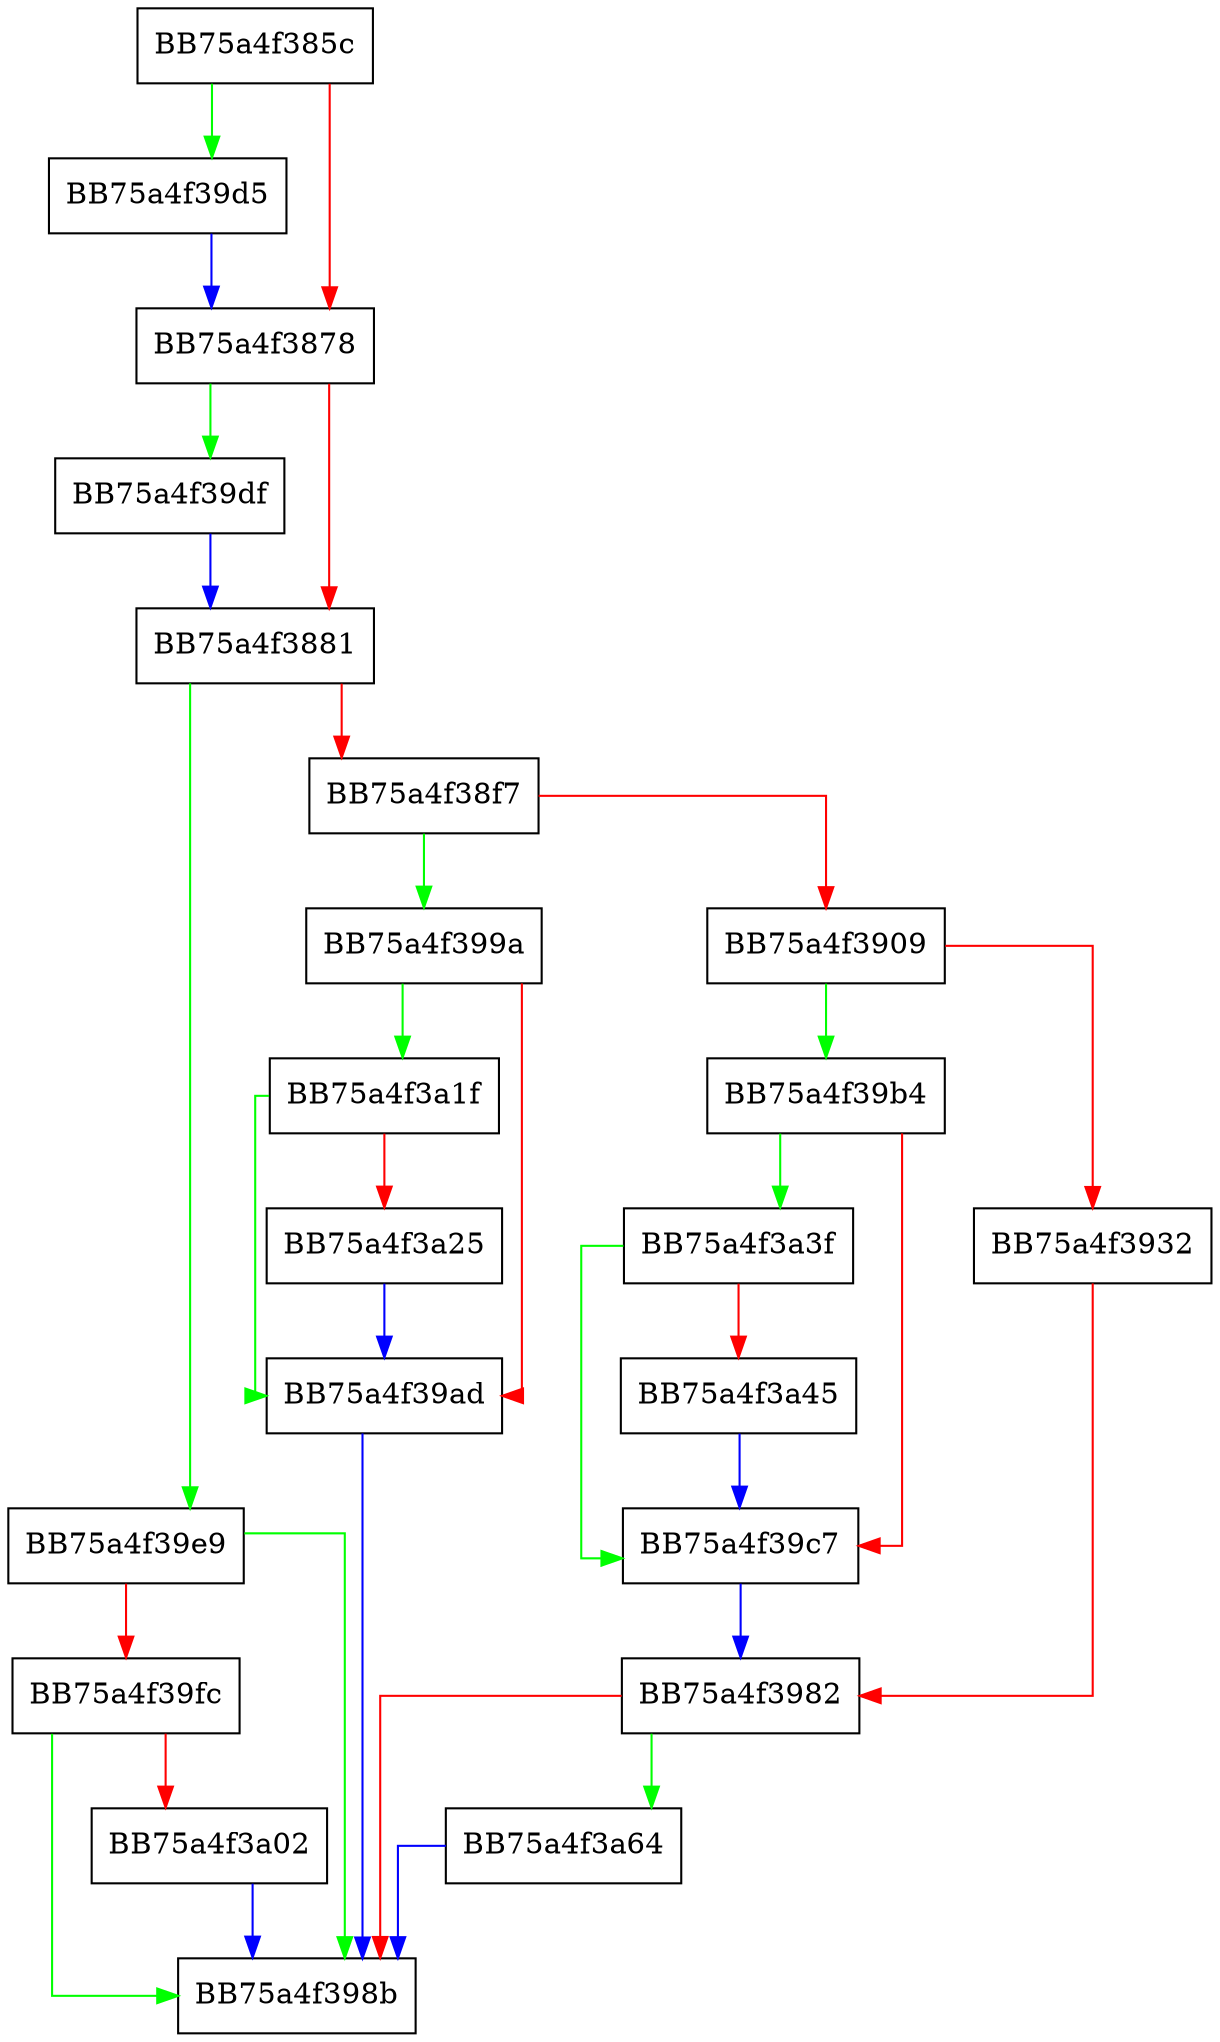 digraph CreateInstance {
  node [shape="box"];
  graph [splines=ortho];
  BB75a4f385c -> BB75a4f39d5 [color="green"];
  BB75a4f385c -> BB75a4f3878 [color="red"];
  BB75a4f3878 -> BB75a4f39df [color="green"];
  BB75a4f3878 -> BB75a4f3881 [color="red"];
  BB75a4f3881 -> BB75a4f39e9 [color="green"];
  BB75a4f3881 -> BB75a4f38f7 [color="red"];
  BB75a4f38f7 -> BB75a4f399a [color="green"];
  BB75a4f38f7 -> BB75a4f3909 [color="red"];
  BB75a4f3909 -> BB75a4f39b4 [color="green"];
  BB75a4f3909 -> BB75a4f3932 [color="red"];
  BB75a4f3932 -> BB75a4f3982 [color="red"];
  BB75a4f3982 -> BB75a4f3a64 [color="green"];
  BB75a4f3982 -> BB75a4f398b [color="red"];
  BB75a4f399a -> BB75a4f3a1f [color="green"];
  BB75a4f399a -> BB75a4f39ad [color="red"];
  BB75a4f39ad -> BB75a4f398b [color="blue"];
  BB75a4f39b4 -> BB75a4f3a3f [color="green"];
  BB75a4f39b4 -> BB75a4f39c7 [color="red"];
  BB75a4f39c7 -> BB75a4f3982 [color="blue"];
  BB75a4f39d5 -> BB75a4f3878 [color="blue"];
  BB75a4f39df -> BB75a4f3881 [color="blue"];
  BB75a4f39e9 -> BB75a4f398b [color="green"];
  BB75a4f39e9 -> BB75a4f39fc [color="red"];
  BB75a4f39fc -> BB75a4f398b [color="green"];
  BB75a4f39fc -> BB75a4f3a02 [color="red"];
  BB75a4f3a02 -> BB75a4f398b [color="blue"];
  BB75a4f3a1f -> BB75a4f39ad [color="green"];
  BB75a4f3a1f -> BB75a4f3a25 [color="red"];
  BB75a4f3a25 -> BB75a4f39ad [color="blue"];
  BB75a4f3a3f -> BB75a4f39c7 [color="green"];
  BB75a4f3a3f -> BB75a4f3a45 [color="red"];
  BB75a4f3a45 -> BB75a4f39c7 [color="blue"];
  BB75a4f3a64 -> BB75a4f398b [color="blue"];
}